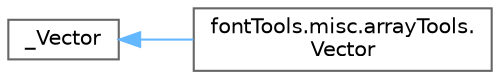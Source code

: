 digraph "Graphical Class Hierarchy"
{
 // LATEX_PDF_SIZE
  bgcolor="transparent";
  edge [fontname=Helvetica,fontsize=10,labelfontname=Helvetica,labelfontsize=10];
  node [fontname=Helvetica,fontsize=10,shape=box,height=0.2,width=0.4];
  rankdir="LR";
  Node0 [id="Node000000",label="_Vector",height=0.2,width=0.4,color="grey40", fillcolor="white", style="filled",URL="$d3/d0f/class__Vector.html",tooltip=" "];
  Node0 -> Node1 [id="edge2817_Node000000_Node000001",dir="back",color="steelblue1",style="solid",tooltip=" "];
  Node1 [id="Node000001",label="fontTools.misc.arrayTools.\lVector",height=0.2,width=0.4,color="grey40", fillcolor="white", style="filled",URL="$d9/d88/classfontTools_1_1misc_1_1arrayTools_1_1Vector.html",tooltip=" "];
}
